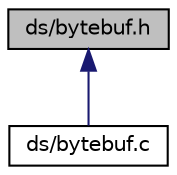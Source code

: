 digraph "ds/bytebuf.h"
{
 // INTERACTIVE_SVG=YES
 // LATEX_PDF_SIZE
  bgcolor="transparent";
  edge [fontname="Helvetica",fontsize="10",labelfontname="Helvetica",labelfontsize="10"];
  node [fontname="Helvetica",fontsize="10",shape=record];
  Node1 [label="ds/bytebuf.h",height=0.2,width=0.4,color="black", fillcolor="grey75", style="filled", fontcolor="black",tooltip="Interface and usage of bytebuf buffers."];
  Node1 -> Node2 [dir="back",color="midnightblue",fontsize="10",style="solid",fontname="Helvetica"];
  Node2 [label="ds/bytebuf.c",height=0.2,width=0.4,color="black",URL="$bytebuf_8c.html",tooltip="Implementation of the bytebuf interface."];
}
